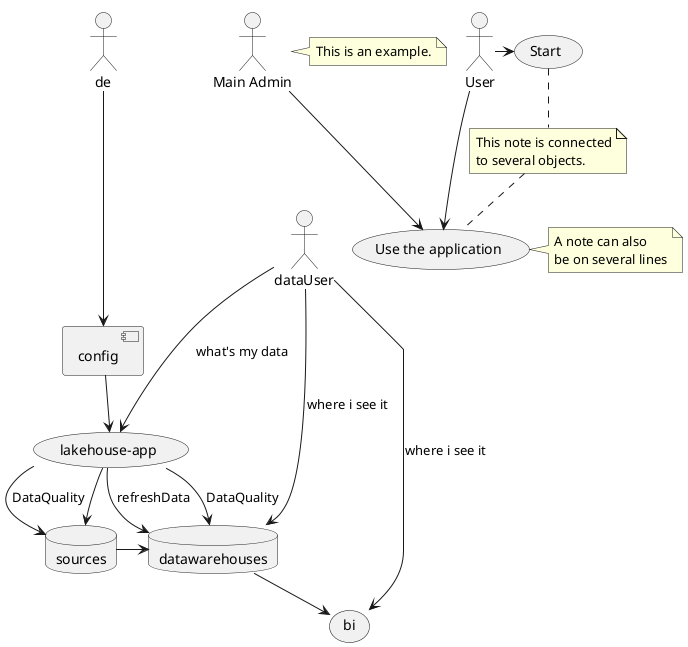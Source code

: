 @startuml
'https://plantuml.com/use-case-diagram
!pragma layout smetana

database datawarehouses
database sources

de ---->   [config]
[config] --> (lakehouse-app)

(lakehouse-app) --> sources
(lakehouse-app) --> datawarehouses: refreshData
(lakehouse-app) --> datawarehouses: DataQuality
(lakehouse-app) --> sources: DataQuality



datawarehouses --> (bi)
sources -> datawarehouses
:Main Admin: as Admin
(Use the application) as (Use)

dataUser ---> (lakehouse-app):what's my data
dataUser ---> datawarehouses:where i see it
dataUser ---> bi:where i see it

User -> (Start)
User --> (Use)

Admin ---> (Use)

note right of Admin : This is an example.

note right of (Use)
A note can also
be on several lines
end note

note "This note is connected\nto several objects." as N2
(Start) .. N2
N2 .. (Use)
@enduml